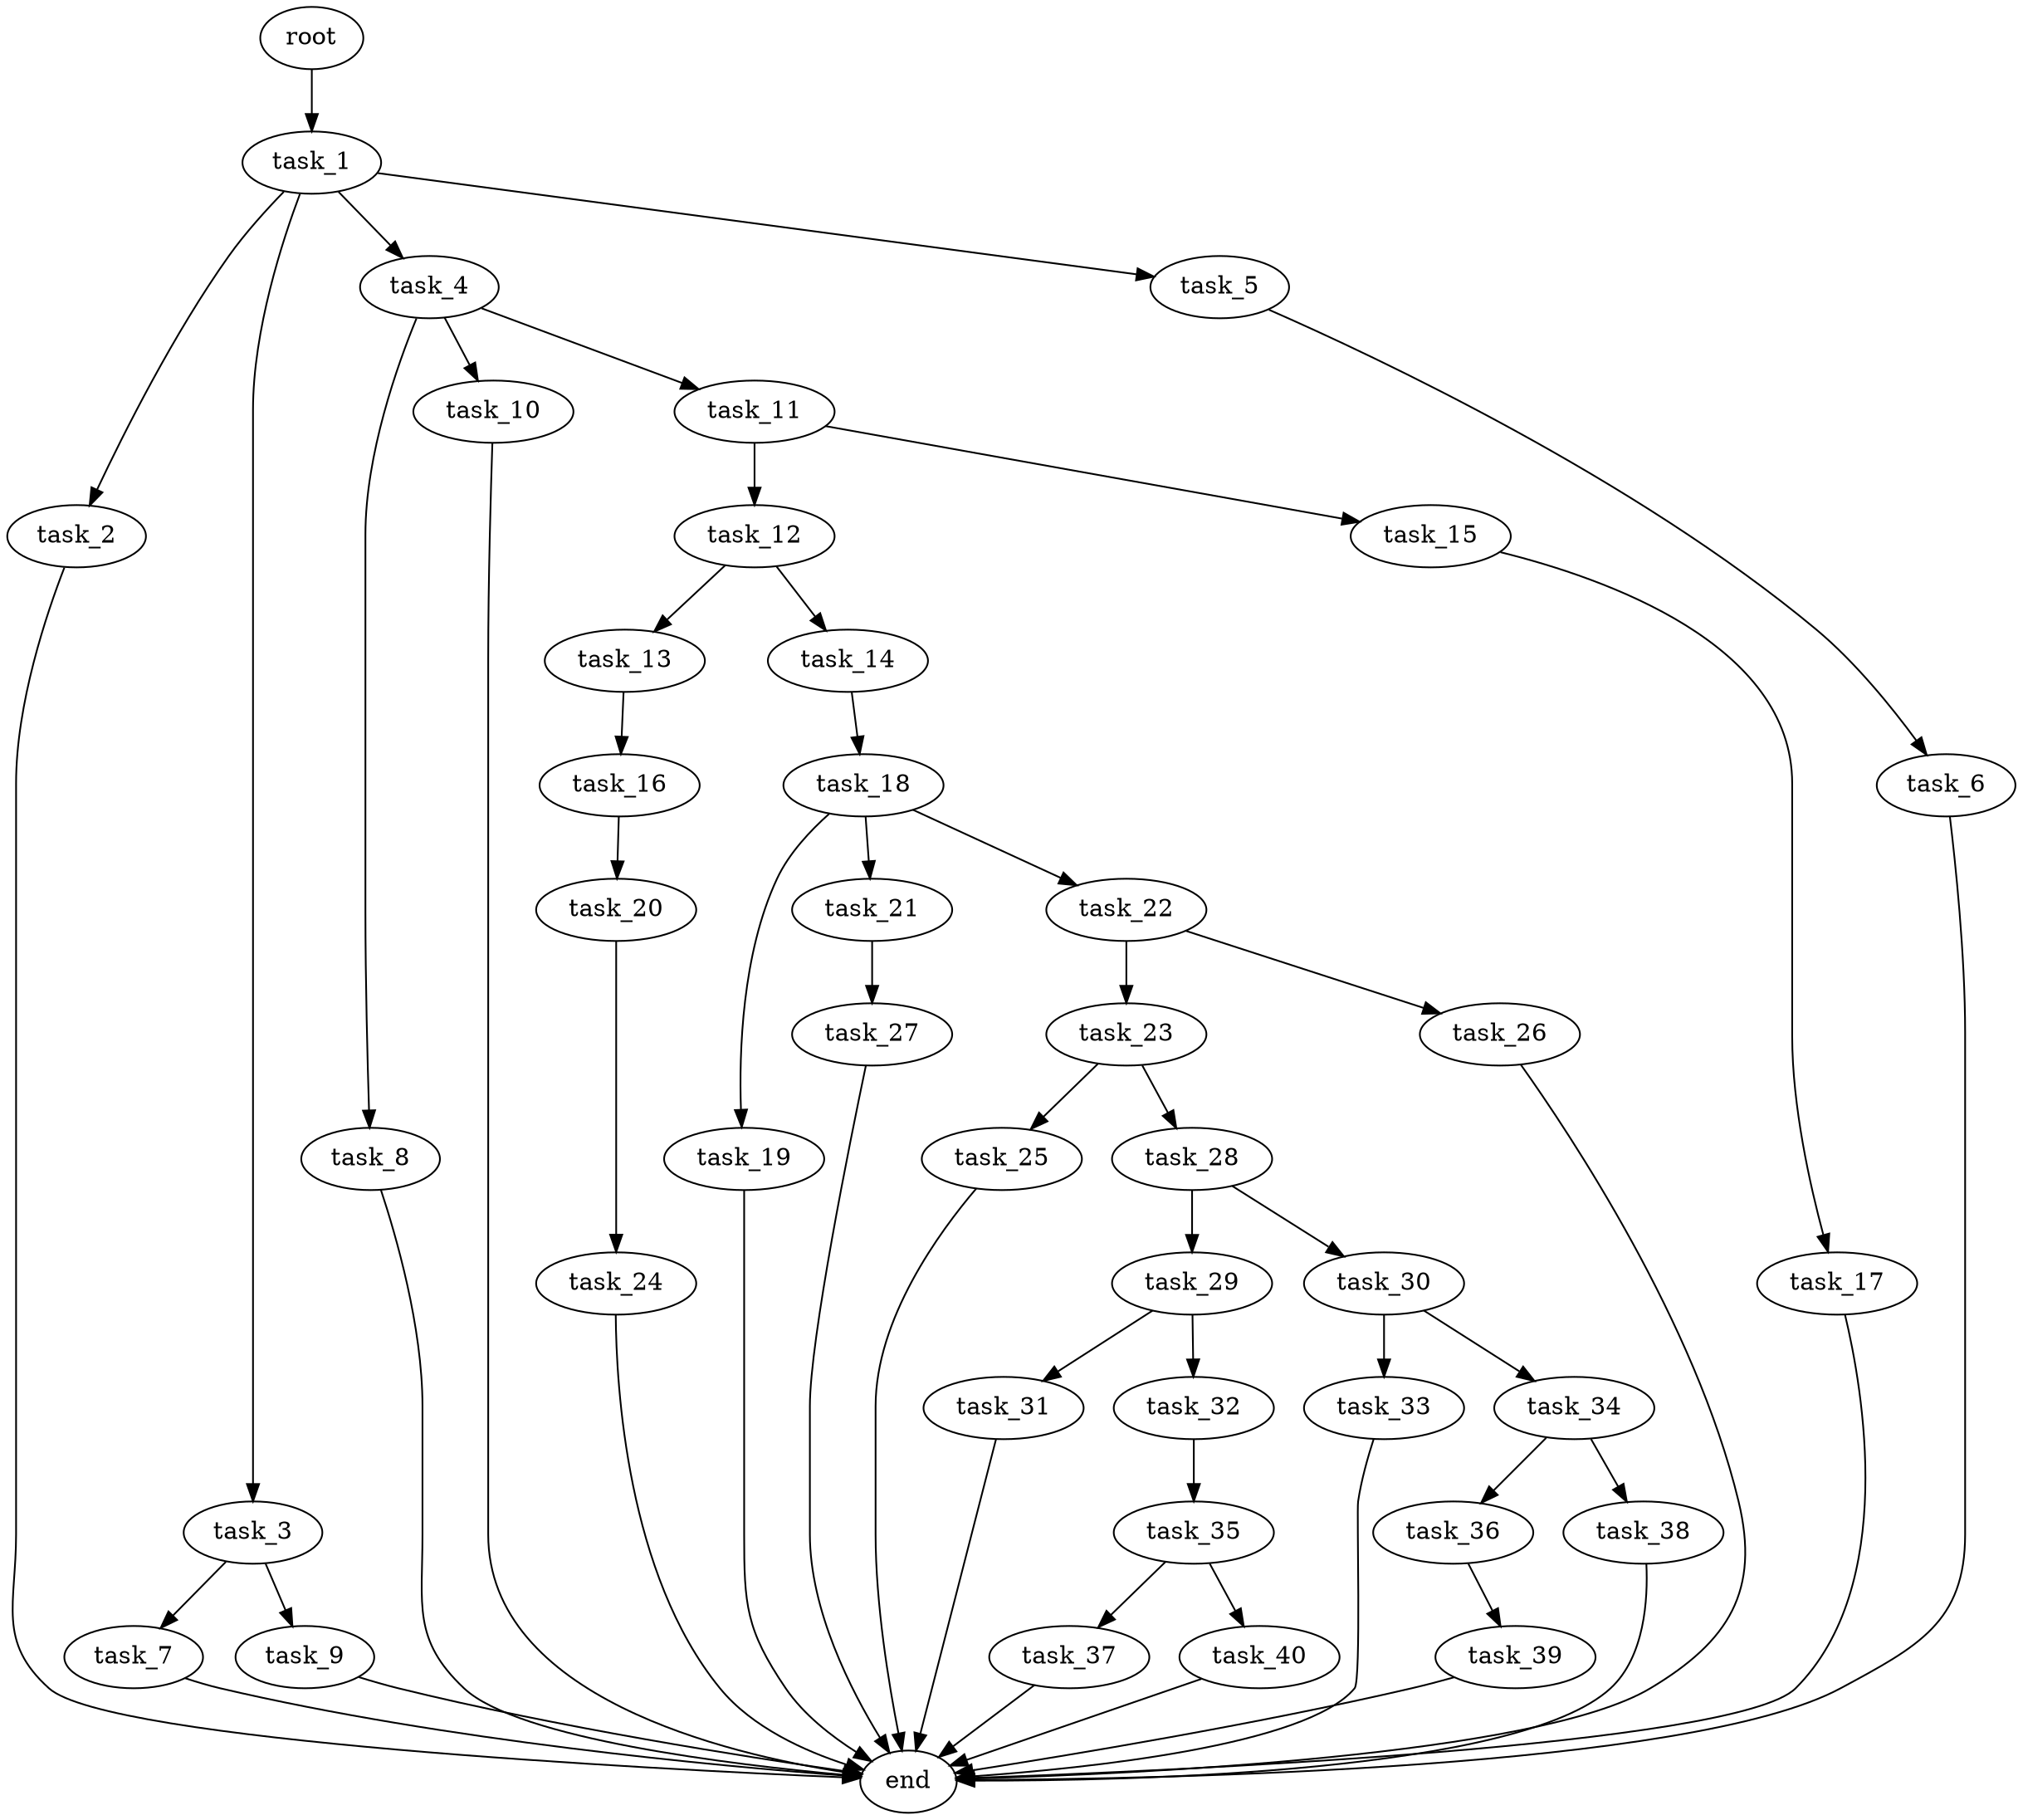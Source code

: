 digraph G {
  root [size="0.000000e+00"];
  task_1 [size="2.430514e+09"];
  task_2 [size="1.515517e+09"];
  task_3 [size="9.028626e+09"];
  task_4 [size="8.847741e+08"];
  task_5 [size="3.926428e+09"];
  task_6 [size="2.200221e+09"];
  task_7 [size="1.361675e+09"];
  task_8 [size="9.275256e+09"];
  task_9 [size="2.816617e+09"];
  task_10 [size="6.783705e+09"];
  task_11 [size="9.576920e+09"];
  task_12 [size="9.235373e+09"];
  task_13 [size="4.565929e+09"];
  task_14 [size="7.542617e+09"];
  task_15 [size="9.960229e+09"];
  task_16 [size="5.565279e+09"];
  task_17 [size="9.820234e+09"];
  task_18 [size="4.512025e+09"];
  task_19 [size="8.572241e+09"];
  task_20 [size="8.607177e+09"];
  task_21 [size="8.781807e+08"];
  task_22 [size="5.934597e+09"];
  task_23 [size="5.936373e+09"];
  task_24 [size="4.235554e+09"];
  task_25 [size="1.675703e+09"];
  task_26 [size="4.652157e+08"];
  task_27 [size="9.532559e+09"];
  task_28 [size="2.403454e+09"];
  task_29 [size="6.710694e+09"];
  task_30 [size="8.823171e+09"];
  task_31 [size="7.973598e+09"];
  task_32 [size="8.847558e+09"];
  task_33 [size="1.415512e+09"];
  task_34 [size="3.701070e+09"];
  task_35 [size="5.207087e+09"];
  task_36 [size="7.782991e+08"];
  task_37 [size="4.619976e+09"];
  task_38 [size="4.634210e+09"];
  task_39 [size="2.476164e+08"];
  task_40 [size="5.958782e+09"];
  end [size="0.000000e+00"];

  root -> task_1 [size="1.000000e-12"];
  task_1 -> task_2 [size="1.515517e+08"];
  task_1 -> task_3 [size="9.028626e+08"];
  task_1 -> task_4 [size="8.847741e+07"];
  task_1 -> task_5 [size="3.926428e+08"];
  task_2 -> end [size="1.000000e-12"];
  task_3 -> task_7 [size="1.361675e+08"];
  task_3 -> task_9 [size="2.816617e+08"];
  task_4 -> task_8 [size="9.275256e+08"];
  task_4 -> task_10 [size="6.783705e+08"];
  task_4 -> task_11 [size="9.576920e+08"];
  task_5 -> task_6 [size="2.200221e+08"];
  task_6 -> end [size="1.000000e-12"];
  task_7 -> end [size="1.000000e-12"];
  task_8 -> end [size="1.000000e-12"];
  task_9 -> end [size="1.000000e-12"];
  task_10 -> end [size="1.000000e-12"];
  task_11 -> task_12 [size="9.235373e+08"];
  task_11 -> task_15 [size="9.960229e+08"];
  task_12 -> task_13 [size="4.565929e+08"];
  task_12 -> task_14 [size="7.542617e+08"];
  task_13 -> task_16 [size="5.565279e+08"];
  task_14 -> task_18 [size="4.512025e+08"];
  task_15 -> task_17 [size="9.820234e+08"];
  task_16 -> task_20 [size="8.607177e+08"];
  task_17 -> end [size="1.000000e-12"];
  task_18 -> task_19 [size="8.572241e+08"];
  task_18 -> task_21 [size="8.781807e+07"];
  task_18 -> task_22 [size="5.934597e+08"];
  task_19 -> end [size="1.000000e-12"];
  task_20 -> task_24 [size="4.235554e+08"];
  task_21 -> task_27 [size="9.532559e+08"];
  task_22 -> task_23 [size="5.936373e+08"];
  task_22 -> task_26 [size="4.652157e+07"];
  task_23 -> task_25 [size="1.675703e+08"];
  task_23 -> task_28 [size="2.403454e+08"];
  task_24 -> end [size="1.000000e-12"];
  task_25 -> end [size="1.000000e-12"];
  task_26 -> end [size="1.000000e-12"];
  task_27 -> end [size="1.000000e-12"];
  task_28 -> task_29 [size="6.710694e+08"];
  task_28 -> task_30 [size="8.823171e+08"];
  task_29 -> task_31 [size="7.973598e+08"];
  task_29 -> task_32 [size="8.847558e+08"];
  task_30 -> task_33 [size="1.415512e+08"];
  task_30 -> task_34 [size="3.701070e+08"];
  task_31 -> end [size="1.000000e-12"];
  task_32 -> task_35 [size="5.207087e+08"];
  task_33 -> end [size="1.000000e-12"];
  task_34 -> task_36 [size="7.782991e+07"];
  task_34 -> task_38 [size="4.634210e+08"];
  task_35 -> task_37 [size="4.619976e+08"];
  task_35 -> task_40 [size="5.958782e+08"];
  task_36 -> task_39 [size="2.476164e+07"];
  task_37 -> end [size="1.000000e-12"];
  task_38 -> end [size="1.000000e-12"];
  task_39 -> end [size="1.000000e-12"];
  task_40 -> end [size="1.000000e-12"];
}
